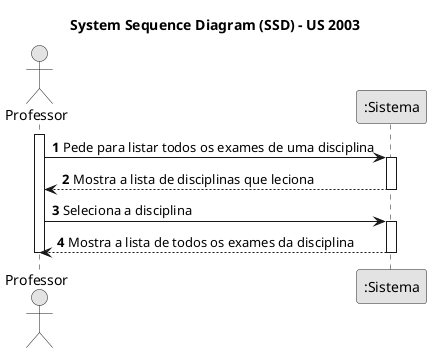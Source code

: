 @startuml
skinparam monochrome true
skinparam packageStyle rectangle
skinparam shadowing false

title System Sequence Diagram (SSD) - US 2003
autonumber

actor "Professor" as Actor
participant ":Sistema" as System

activate Actor

Actor -> System : Pede para listar todos os exames de uma disciplina
activate System
System --> Actor : Mostra a lista de disciplinas que leciona
deactivate System

Actor -> System : Seleciona a disciplina
activate System
System --> Actor : Mostra a lista de todos os exames da disciplina
deactivate System

deactivate Actor

@enduml